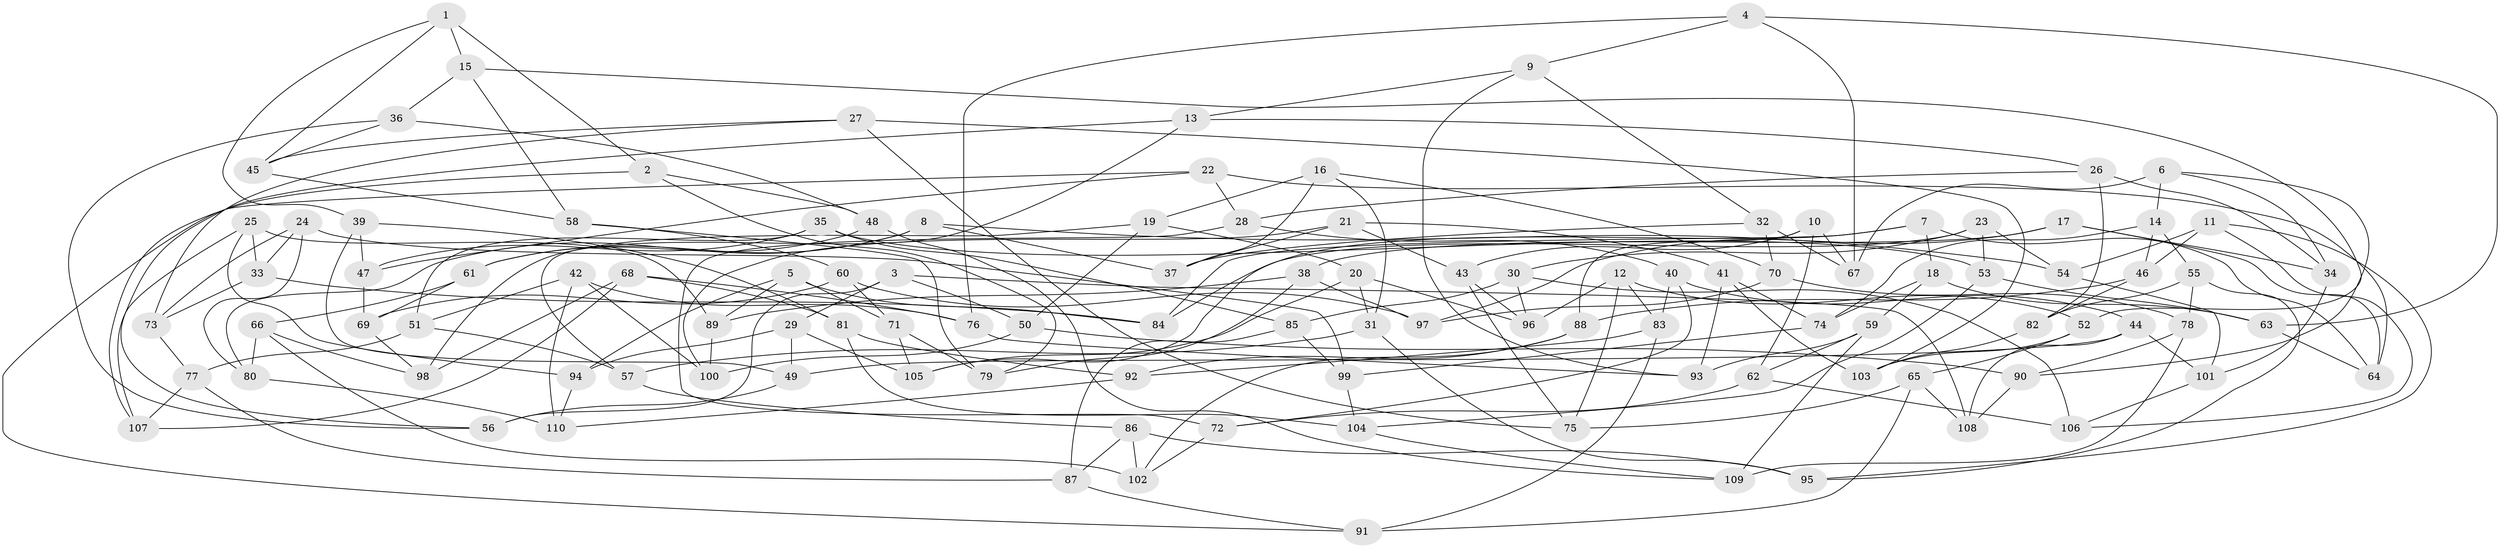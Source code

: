 // coarse degree distribution, {6: 0.5217391304347826, 4: 0.391304347826087, 5: 0.07246376811594203, 3: 0.014492753623188406}
// Generated by graph-tools (version 1.1) at 2025/42/03/06/25 10:42:21]
// undirected, 110 vertices, 220 edges
graph export_dot {
graph [start="1"]
  node [color=gray90,style=filled];
  1;
  2;
  3;
  4;
  5;
  6;
  7;
  8;
  9;
  10;
  11;
  12;
  13;
  14;
  15;
  16;
  17;
  18;
  19;
  20;
  21;
  22;
  23;
  24;
  25;
  26;
  27;
  28;
  29;
  30;
  31;
  32;
  33;
  34;
  35;
  36;
  37;
  38;
  39;
  40;
  41;
  42;
  43;
  44;
  45;
  46;
  47;
  48;
  49;
  50;
  51;
  52;
  53;
  54;
  55;
  56;
  57;
  58;
  59;
  60;
  61;
  62;
  63;
  64;
  65;
  66;
  67;
  68;
  69;
  70;
  71;
  72;
  73;
  74;
  75;
  76;
  77;
  78;
  79;
  80;
  81;
  82;
  83;
  84;
  85;
  86;
  87;
  88;
  89;
  90;
  91;
  92;
  93;
  94;
  95;
  96;
  97;
  98;
  99;
  100;
  101;
  102;
  103;
  104;
  105;
  106;
  107;
  108;
  109;
  110;
  1 -- 45;
  1 -- 2;
  1 -- 39;
  1 -- 15;
  2 -- 107;
  2 -- 48;
  2 -- 79;
  3 -- 50;
  3 -- 56;
  3 -- 29;
  3 -- 108;
  4 -- 9;
  4 -- 76;
  4 -- 63;
  4 -- 67;
  5 -- 71;
  5 -- 89;
  5 -- 94;
  5 -- 84;
  6 -- 67;
  6 -- 90;
  6 -- 34;
  6 -- 14;
  7 -- 105;
  7 -- 18;
  7 -- 64;
  7 -- 84;
  8 -- 80;
  8 -- 61;
  8 -- 37;
  8 -- 54;
  9 -- 93;
  9 -- 32;
  9 -- 13;
  10 -- 43;
  10 -- 67;
  10 -- 62;
  10 -- 88;
  11 -- 95;
  11 -- 106;
  11 -- 46;
  11 -- 54;
  12 -- 83;
  12 -- 96;
  12 -- 52;
  12 -- 75;
  13 -- 98;
  13 -- 56;
  13 -- 26;
  14 -- 55;
  14 -- 74;
  14 -- 46;
  15 -- 36;
  15 -- 52;
  15 -- 58;
  16 -- 37;
  16 -- 19;
  16 -- 70;
  16 -- 31;
  17 -- 38;
  17 -- 97;
  17 -- 64;
  17 -- 34;
  18 -- 59;
  18 -- 74;
  18 -- 63;
  19 -- 20;
  19 -- 57;
  19 -- 50;
  20 -- 96;
  20 -- 31;
  20 -- 105;
  21 -- 41;
  21 -- 43;
  21 -- 100;
  21 -- 37;
  22 -- 64;
  22 -- 28;
  22 -- 47;
  22 -- 91;
  23 -- 53;
  23 -- 84;
  23 -- 54;
  23 -- 30;
  24 -- 99;
  24 -- 73;
  24 -- 80;
  24 -- 33;
  25 -- 107;
  25 -- 33;
  25 -- 89;
  25 -- 94;
  26 -- 34;
  26 -- 28;
  26 -- 82;
  27 -- 103;
  27 -- 75;
  27 -- 45;
  27 -- 73;
  28 -- 40;
  28 -- 72;
  29 -- 49;
  29 -- 94;
  29 -- 105;
  30 -- 106;
  30 -- 85;
  30 -- 96;
  31 -- 57;
  31 -- 95;
  32 -- 70;
  32 -- 67;
  32 -- 37;
  33 -- 84;
  33 -- 73;
  34 -- 101;
  35 -- 51;
  35 -- 47;
  35 -- 53;
  35 -- 85;
  36 -- 48;
  36 -- 56;
  36 -- 45;
  38 -- 89;
  38 -- 79;
  38 -- 97;
  39 -- 49;
  39 -- 47;
  39 -- 81;
  40 -- 83;
  40 -- 44;
  40 -- 72;
  41 -- 103;
  41 -- 74;
  41 -- 93;
  42 -- 100;
  42 -- 76;
  42 -- 110;
  42 -- 51;
  43 -- 96;
  43 -- 75;
  44 -- 108;
  44 -- 101;
  44 -- 49;
  45 -- 58;
  46 -- 82;
  46 -- 88;
  47 -- 69;
  48 -- 61;
  48 -- 109;
  49 -- 56;
  50 -- 90;
  50 -- 100;
  51 -- 57;
  51 -- 77;
  52 -- 65;
  52 -- 103;
  53 -- 63;
  53 -- 104;
  54 -- 101;
  55 -- 95;
  55 -- 78;
  55 -- 82;
  57 -- 86;
  58 -- 60;
  58 -- 79;
  59 -- 109;
  59 -- 93;
  59 -- 62;
  60 -- 69;
  60 -- 97;
  60 -- 71;
  61 -- 66;
  61 -- 69;
  62 -- 72;
  62 -- 106;
  63 -- 64;
  65 -- 108;
  65 -- 75;
  65 -- 91;
  66 -- 80;
  66 -- 98;
  66 -- 102;
  68 -- 107;
  68 -- 81;
  68 -- 98;
  68 -- 76;
  69 -- 98;
  70 -- 78;
  70 -- 97;
  71 -- 79;
  71 -- 105;
  72 -- 102;
  73 -- 77;
  74 -- 99;
  76 -- 93;
  77 -- 107;
  77 -- 87;
  78 -- 90;
  78 -- 109;
  80 -- 110;
  81 -- 92;
  81 -- 104;
  82 -- 103;
  83 -- 92;
  83 -- 91;
  85 -- 87;
  85 -- 99;
  86 -- 87;
  86 -- 95;
  86 -- 102;
  87 -- 91;
  88 -- 92;
  88 -- 102;
  89 -- 100;
  90 -- 108;
  92 -- 110;
  94 -- 110;
  99 -- 104;
  101 -- 106;
  104 -- 109;
}
